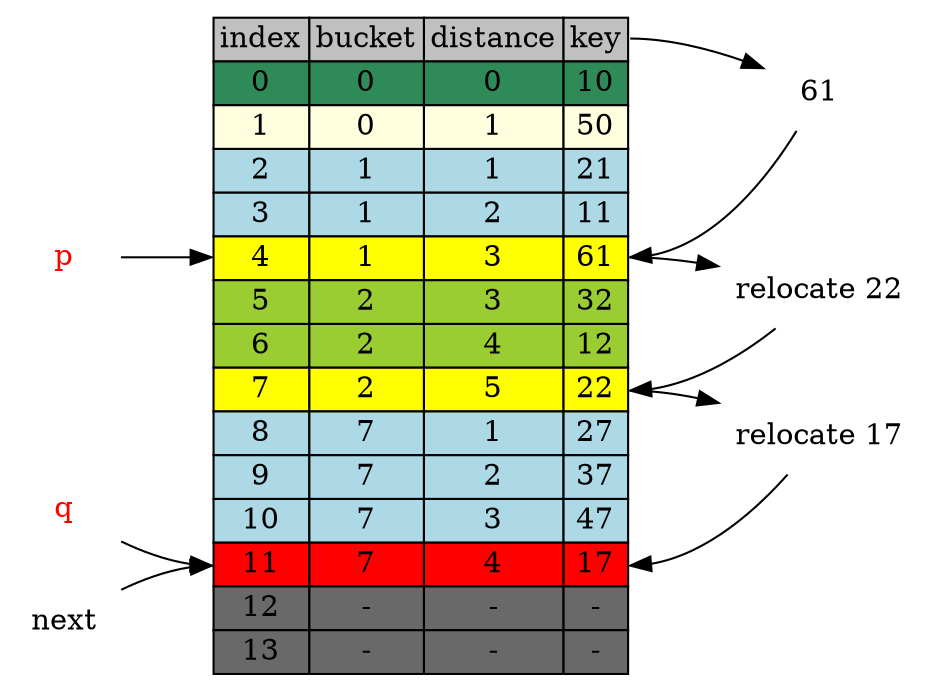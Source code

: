digraph table{
    rankdir=LR
    node[shape=plaintext]

     table[label=<
        <TABLE BORDER="0" CELLBORDER="1" CELLSPACING="0">
            <TR>
                <TD BGCOLOR="grey">index</TD>
                <TD BGCOLOR="grey">bucket</TD>
                <TD BGCOLOR="grey">distance</TD>
                <TD BGCOLOR="grey" PORT="k">key</TD>
            </TR>           
            <TR>
                <TD BGCOLOR="seagreen" PORT="i0">0</TD>
                <TD BGCOLOR="seagreen">0</TD>
                <TD BGCOLOR="seagreen">0</TD>
                <TD BGCOLOR="seagreen" PORT="k0">10</TD>
            </TR>           
            <TR>
                <TD BGCOLOR="lightyellow" PORT="i1">1</TD>
                <TD BGCOLOR="lightyellow">0</TD>
                <TD BGCOLOR="lightyellow">1</TD>
                <TD BGCOLOR="lightyellow" PORT="k1">50</TD>
            </TR>           
            <TR>
                <TD BGCOLOR="lightblue" PORT="i2">2</TD>
                <TD BGCOLOR="lightblue">1</TD>
                <TD BGCOLOR="lightblue">1</TD>
                <TD BGCOLOR="lightblue" PORT="k2">21</TD>
            </TR>           
            <TR>
                <TD BGCOLOR="lightblue" PORT="i3">3</TD>
                <TD BGCOLOR="lightblue">1</TD>
                <TD BGCOLOR="lightblue">2</TD>
                <TD BGCOLOR="lightblue" PORT="k3">11</TD>
            </TR>           
            <TR>
                <TD BGCOLOR="yellow" PORT="i4">4</TD>
                <TD BGCOLOR="yellow">1</TD>
                <TD BGCOLOR="yellow">3</TD>
                <TD BGCOLOR="yellow" PORT="k4">61</TD>
            </TR>           
            <TR>
                <TD BGCOLOR="yellowgreen" PORT="i5">5</TD>
                <TD BGCOLOR="yellowgreen">2</TD>
                <TD BGCOLOR="yellowgreen">3</TD>
                <TD BGCOLOR="yellowgreen" PORT="k5">32</TD>
            </TR>
            <TR>
                <TD BGCOLOR="yellowgreen" PORT="i6">6</TD>
                <TD BGCOLOR="yellowgreen">2</TD>
                <TD BGCOLOR="yellowgreen">4</TD>
                <TD BGCOLOR="yellowgreen" PORT="k6">12</TD> 
            </TR>           
            <TR>
                <TD BGCOLOR="yellow" PORT="i7">7</TD>
                <TD BGCOLOR="yellow">2</TD>
                <TD BGCOLOR="yellow">5</TD>
                <TD BGCOLOR="yellow" PORT="k7">22</TD>
            </TR>           
            <TR>
                <TD BGCOLOR="lightblue" PORT="i8">8</TD>
                <TD BGCOLOR="lightblue">7</TD>
                <TD BGCOLOR="lightblue">1</TD>
                <TD BGCOLOR="lightblue" PORT="k8">27</TD>
            </TR>           
            <TR>
                <TD BGCOLOR="lightblue" PORT="i9">9</TD>
                <TD BGCOLOR="lightblue">7</TD>
                <TD BGCOLOR="lightblue">2</TD>
                <TD BGCOLOR="lightblue" PORT="k9">37</TD>
            </TR>           
            <TR>
                <TD BGCOLOR="lightblue" PORT="i10">10</TD>
                <TD BGCOLOR="lightblue">7</TD>
                <TD BGCOLOR="lightblue">3</TD>
                <TD BGCOLOR="lightblue" PORT="k10">47</TD>
            </TR>           
            <TR>
                <TD BGCOLOR="red" PORT="i11">11</TD>
                <TD BGCOLOR="red">7</TD>
                <TD BGCOLOR="red">4</TD>
                <TD BGCOLOR="red" PORT="k11">17</TD>
            </TR>           
            <TR>
                <TD BGCOLOR="dimgrey" PORT="i12">12</TD>
                <TD BGCOLOR="dimgrey">-</TD>
                <TD BGCOLOR="dimgrey">-</TD>
                <TD BGCOLOR="dimgrey" PORT="k12">-</TD>
            </TR>           
            <TR>
                <TD BGCOLOR="dimgrey" PORT="i13">13</TD>
                <TD BGCOLOR="dimgrey">-</TD>
                <TD BGCOLOR="dimgrey">-</TD>
                <TD BGCOLOR="dimgrey" PORT="k13">-</TD>
            </TR>           
        </TABLE>
    >]

 table:k->"61"->table:k4

 table:k4->"relocate 22" -> table:k7 -> "relocate 17" ->table:k11

p [fontcolor="red"]
q [fontcolor="red"]
 p -> table:i4
 q -> table:i11
 "next" -> table:i11
 }
